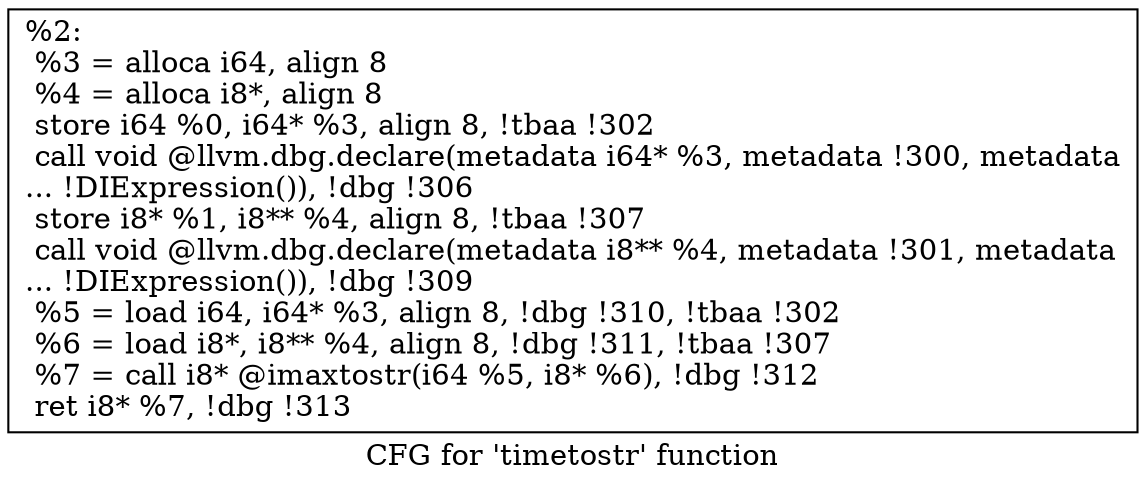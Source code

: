 digraph "CFG for 'timetostr' function" {
	label="CFG for 'timetostr' function";

	Node0x105dac0 [shape=record,label="{%2:\l  %3 = alloca i64, align 8\l  %4 = alloca i8*, align 8\l  store i64 %0, i64* %3, align 8, !tbaa !302\l  call void @llvm.dbg.declare(metadata i64* %3, metadata !300, metadata\l... !DIExpression()), !dbg !306\l  store i8* %1, i8** %4, align 8, !tbaa !307\l  call void @llvm.dbg.declare(metadata i8** %4, metadata !301, metadata\l... !DIExpression()), !dbg !309\l  %5 = load i64, i64* %3, align 8, !dbg !310, !tbaa !302\l  %6 = load i8*, i8** %4, align 8, !dbg !311, !tbaa !307\l  %7 = call i8* @imaxtostr(i64 %5, i8* %6), !dbg !312\l  ret i8* %7, !dbg !313\l}"];
}
